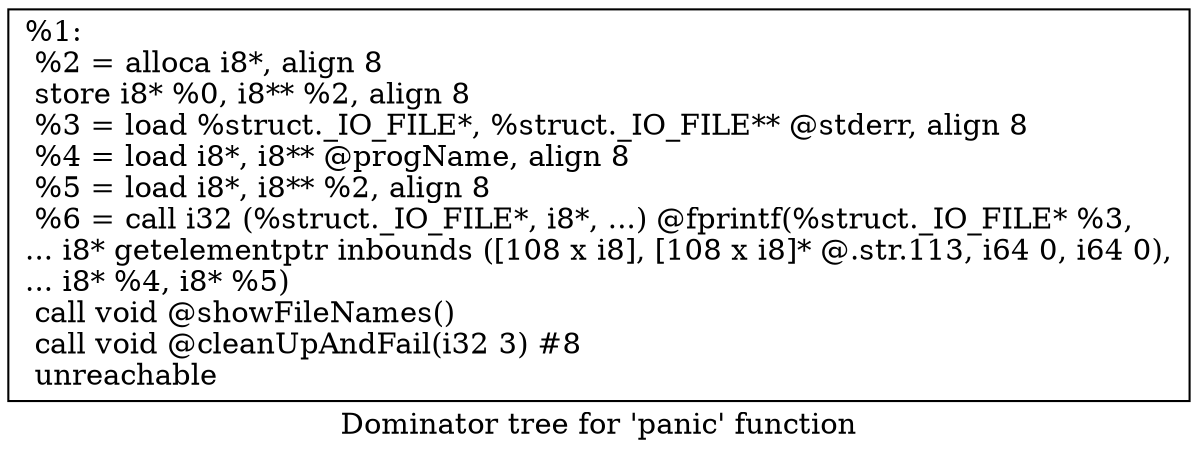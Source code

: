 digraph "Dominator tree for 'panic' function" {
	label="Dominator tree for 'panic' function";

	Node0xdaf610 [shape=record,label="{%1:\l  %2 = alloca i8*, align 8\l  store i8* %0, i8** %2, align 8\l  %3 = load %struct._IO_FILE*, %struct._IO_FILE** @stderr, align 8\l  %4 = load i8*, i8** @progName, align 8\l  %5 = load i8*, i8** %2, align 8\l  %6 = call i32 (%struct._IO_FILE*, i8*, ...) @fprintf(%struct._IO_FILE* %3,\l... i8* getelementptr inbounds ([108 x i8], [108 x i8]* @.str.113, i64 0, i64 0),\l... i8* %4, i8* %5)\l  call void @showFileNames()\l  call void @cleanUpAndFail(i32 3) #8\l  unreachable\l}"];
}
